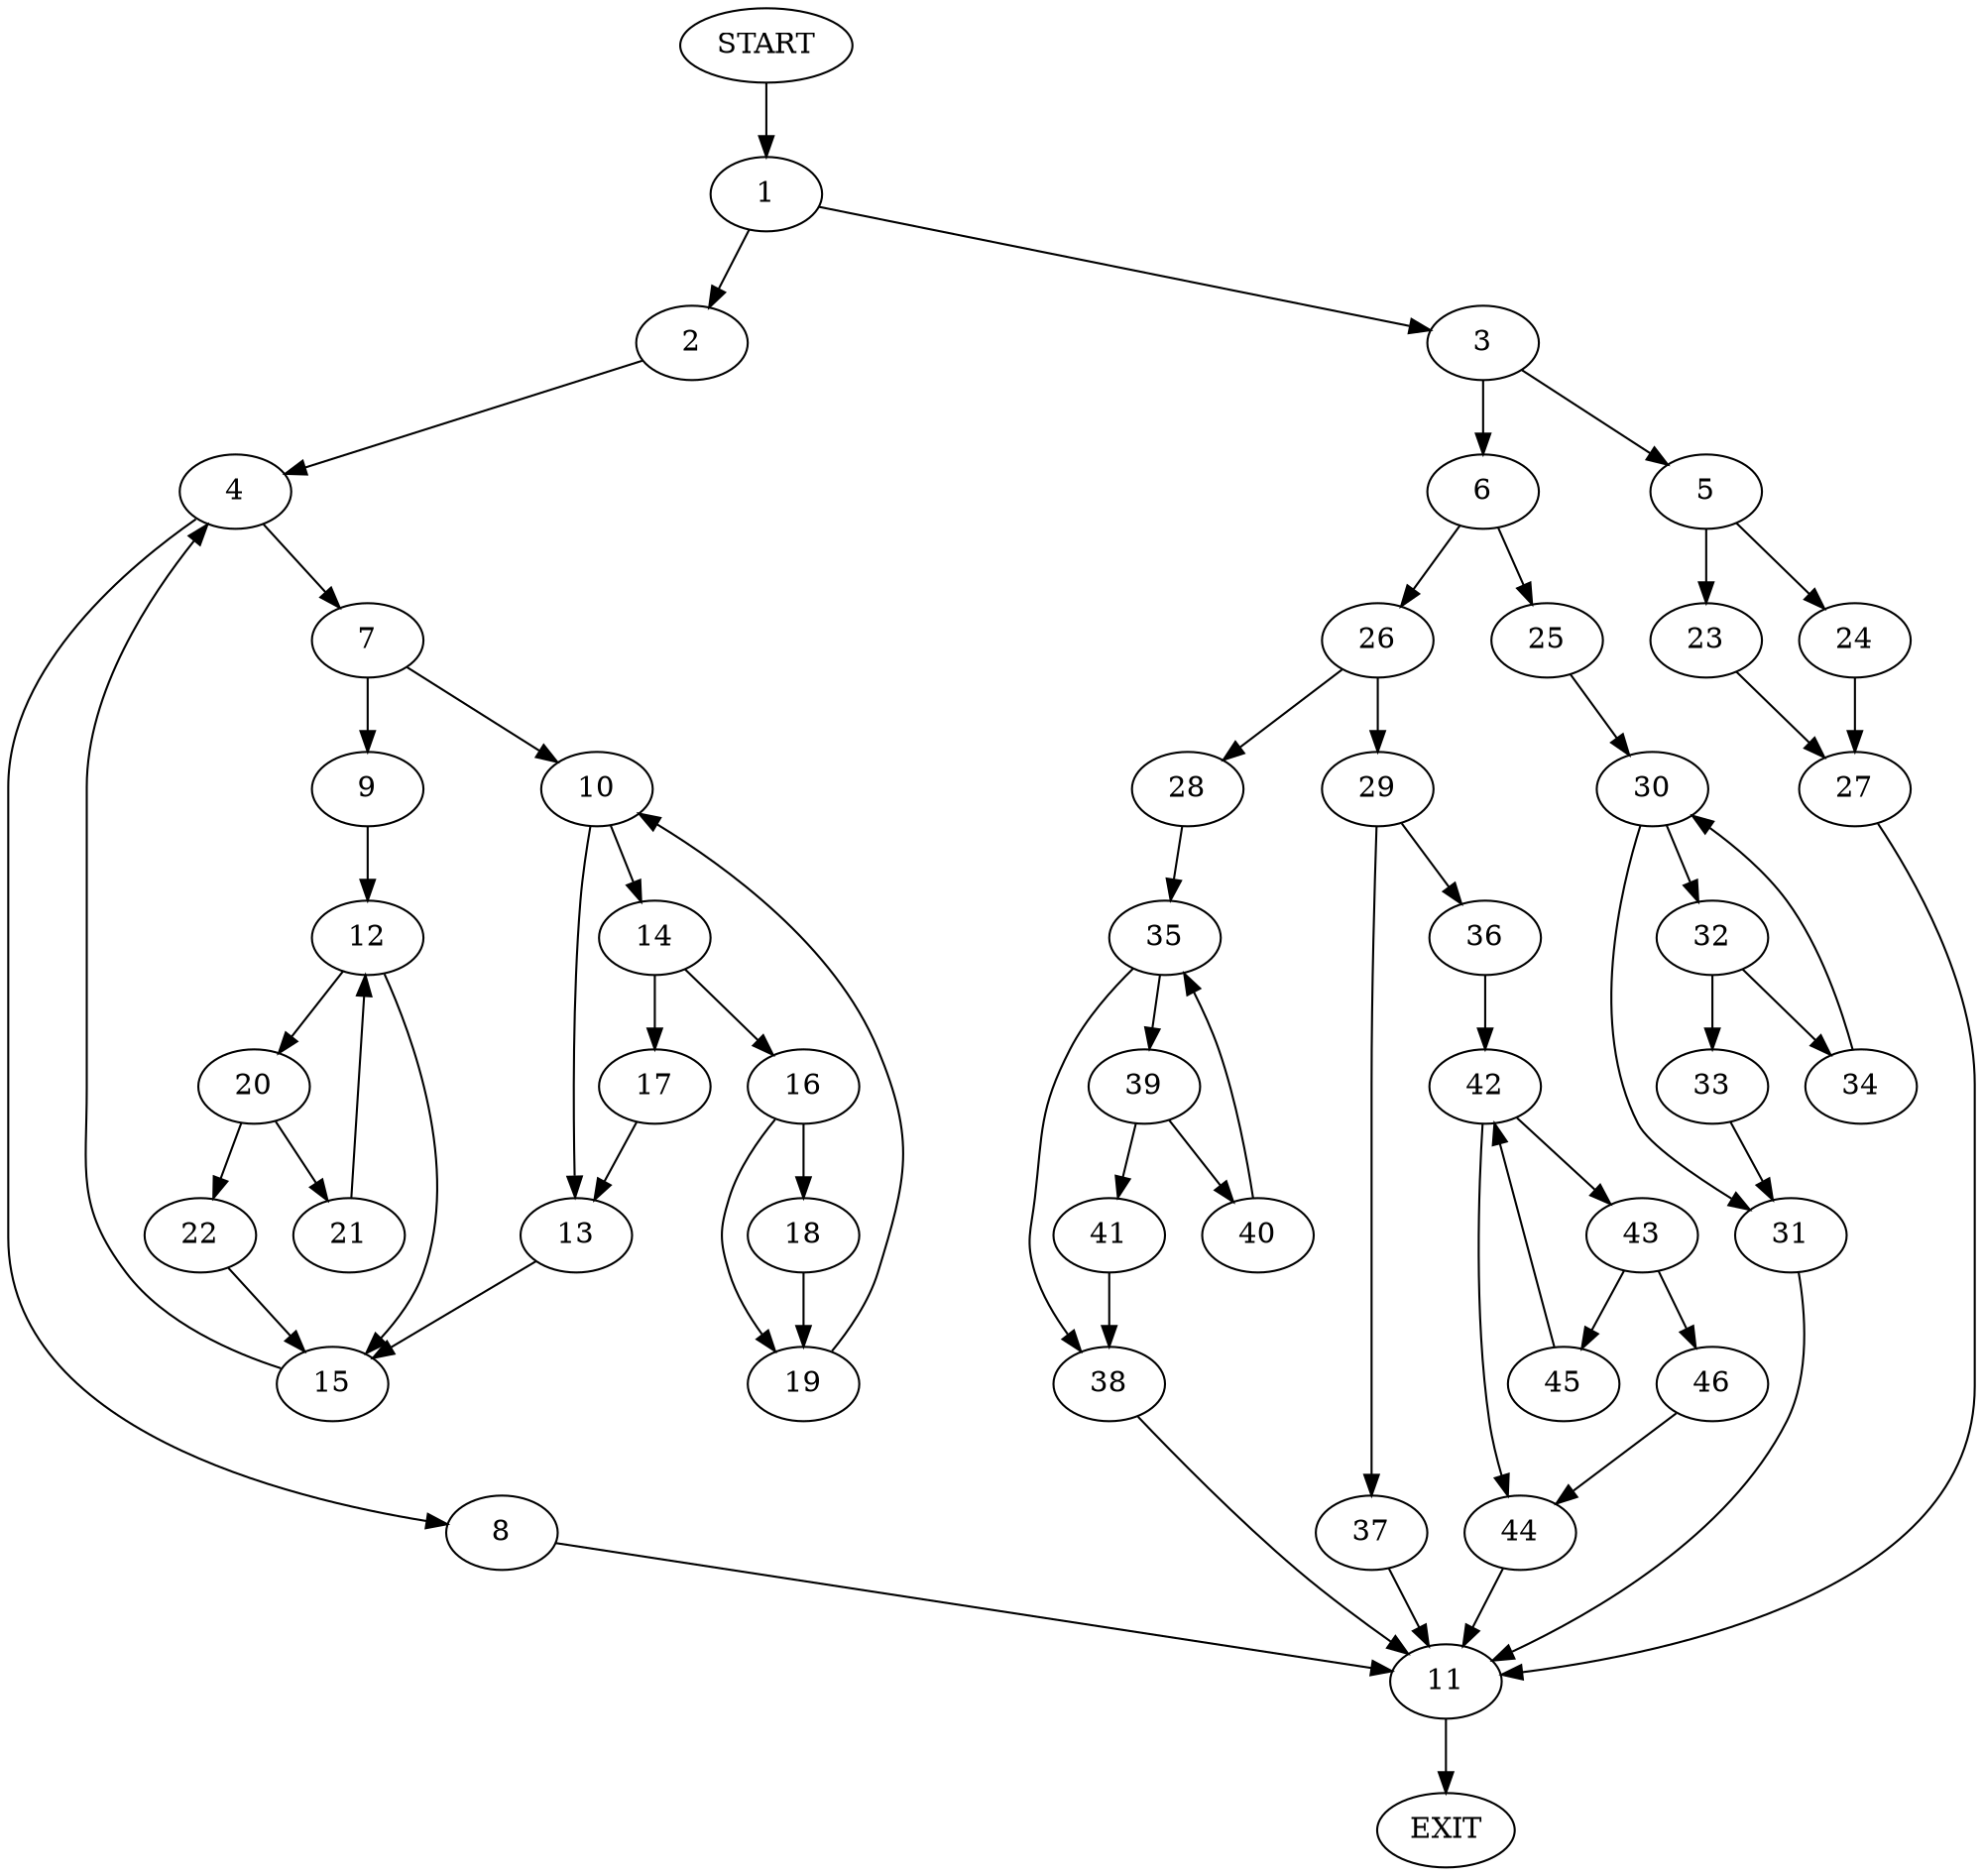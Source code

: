 digraph {
0 [label="START"]
47 [label="EXIT"]
0 -> 1
1 -> 2
1 -> 3
2 -> 4
3 -> 5
3 -> 6
4 -> 7
4 -> 8
7 -> 9
7 -> 10
8 -> 11
9 -> 12
10 -> 13
10 -> 14
13 -> 15
14 -> 16
14 -> 17
17 -> 13
16 -> 18
16 -> 19
19 -> 10
18 -> 19
15 -> 4
12 -> 20
12 -> 15
20 -> 21
20 -> 22
21 -> 12
22 -> 15
11 -> 47
5 -> 23
5 -> 24
6 -> 25
6 -> 26
23 -> 27
24 -> 27
27 -> 11
26 -> 28
26 -> 29
25 -> 30
30 -> 31
30 -> 32
31 -> 11
32 -> 33
32 -> 34
34 -> 30
33 -> 31
28 -> 35
29 -> 36
29 -> 37
35 -> 38
35 -> 39
38 -> 11
39 -> 40
39 -> 41
40 -> 35
41 -> 38
37 -> 11
36 -> 42
42 -> 43
42 -> 44
43 -> 45
43 -> 46
44 -> 11
45 -> 42
46 -> 44
}
